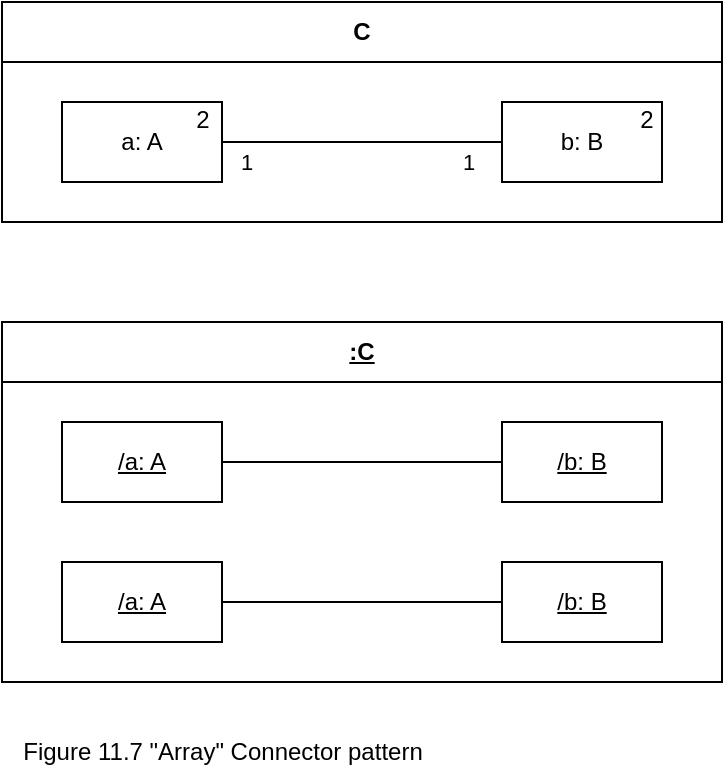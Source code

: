 <mxfile version="21.6.5" type="device">
  <diagram name="Page-1" id="NksZ9QIiQ5LJtVxYfrio">
    <mxGraphModel dx="880" dy="511" grid="1" gridSize="10" guides="1" tooltips="1" connect="1" arrows="1" fold="1" page="1" pageScale="1" pageWidth="1169" pageHeight="827" math="0" shadow="0">
      <root>
        <mxCell id="0" />
        <mxCell id="1" parent="0" />
        <mxCell id="DxjHtmF49w2OF42L33zz-1" value="&lt;b&gt;C&lt;/b&gt;" style="swimlane;fontStyle=0;align=center;verticalAlign=middle;childLayout=stackLayout;horizontal=1;startSize=30;horizontalStack=0;resizeParent=1;resizeParentMax=0;resizeLast=0;collapsible=0;marginBottom=0;html=1;whiteSpace=wrap;" vertex="1" parent="1">
          <mxGeometry width="360" height="110" as="geometry" />
        </mxCell>
        <mxCell id="DxjHtmF49w2OF42L33zz-14" style="edgeStyle=orthogonalEdgeStyle;rounded=0;orthogonalLoop=1;jettySize=auto;html=1;exitX=1;exitY=0.5;exitDx=0;exitDy=0;entryX=0;entryY=0.5;entryDx=0;entryDy=0;endArrow=none;endFill=0;" edge="1" parent="DxjHtmF49w2OF42L33zz-1" source="DxjHtmF49w2OF42L33zz-6" target="DxjHtmF49w2OF42L33zz-13">
          <mxGeometry relative="1" as="geometry" />
        </mxCell>
        <mxCell id="DxjHtmF49w2OF42L33zz-15" value="1" style="edgeLabel;html=1;align=center;verticalAlign=middle;resizable=0;points=[];" vertex="1" connectable="0" parent="DxjHtmF49w2OF42L33zz-14">
          <mxGeometry x="-0.714" y="-1" relative="1" as="geometry">
            <mxPoint x="-8" y="9" as="offset" />
          </mxGeometry>
        </mxCell>
        <mxCell id="DxjHtmF49w2OF42L33zz-16" value="1" style="edgeLabel;html=1;align=center;verticalAlign=middle;resizable=0;points=[];" vertex="1" connectable="0" parent="DxjHtmF49w2OF42L33zz-14">
          <mxGeometry x="0.714" relative="1" as="geometry">
            <mxPoint x="3" y="10" as="offset" />
          </mxGeometry>
        </mxCell>
        <mxCell id="DxjHtmF49w2OF42L33zz-5" value="" style="swimlane;fontStyle=1;align=center;verticalAlign=top;horizontal=1;startSize=0;collapsible=0;marginBottom=0;html=1;strokeColor=none;fillColor=none;whiteSpace=wrap;" vertex="1" parent="DxjHtmF49w2OF42L33zz-1">
          <mxGeometry y="30" width="360" height="80" as="geometry" />
        </mxCell>
        <mxCell id="DxjHtmF49w2OF42L33zz-6" value="a: A" style="html=1;align=center;verticalAlign=middle;rotatable=0;whiteSpace=wrap;" vertex="1" parent="DxjHtmF49w2OF42L33zz-5">
          <mxGeometry width="80" height="40" relative="1" as="geometry">
            <mxPoint x="30" y="20" as="offset" />
          </mxGeometry>
        </mxCell>
        <mxCell id="DxjHtmF49w2OF42L33zz-13" value="b: B" style="html=1;align=center;verticalAlign=middle;rotatable=0;whiteSpace=wrap;" vertex="1" parent="DxjHtmF49w2OF42L33zz-5">
          <mxGeometry width="80" height="40" relative="1" as="geometry">
            <mxPoint x="250" y="20" as="offset" />
          </mxGeometry>
        </mxCell>
        <mxCell id="DxjHtmF49w2OF42L33zz-18" value="2" style="text;html=1;align=center;verticalAlign=middle;resizable=0;points=[];autosize=1;strokeColor=none;fillColor=none;" vertex="1" parent="1">
          <mxGeometry x="85" y="44" width="30" height="30" as="geometry" />
        </mxCell>
        <mxCell id="DxjHtmF49w2OF42L33zz-19" value="2" style="text;html=1;align=center;verticalAlign=middle;resizable=0;points=[];autosize=1;strokeColor=none;fillColor=none;" vertex="1" parent="1">
          <mxGeometry x="307" y="44" width="30" height="30" as="geometry" />
        </mxCell>
        <mxCell id="DxjHtmF49w2OF42L33zz-20" value="&lt;b&gt;&lt;u&gt;:C&lt;/u&gt;&lt;/b&gt;" style="swimlane;fontStyle=0;align=center;verticalAlign=middle;childLayout=stackLayout;horizontal=1;startSize=30;horizontalStack=0;resizeParent=1;resizeParentMax=0;resizeLast=0;collapsible=0;marginBottom=0;html=1;whiteSpace=wrap;" vertex="1" parent="1">
          <mxGeometry y="160" width="360" height="180" as="geometry" />
        </mxCell>
        <mxCell id="DxjHtmF49w2OF42L33zz-24" value="" style="swimlane;fontStyle=1;align=center;verticalAlign=top;horizontal=1;startSize=0;collapsible=0;marginBottom=0;html=1;strokeColor=none;fillColor=none;whiteSpace=wrap;" vertex="1" parent="DxjHtmF49w2OF42L33zz-20">
          <mxGeometry y="30" width="360" height="150" as="geometry" />
        </mxCell>
        <mxCell id="DxjHtmF49w2OF42L33zz-25" value="&lt;u&gt;/a: A&lt;/u&gt;" style="html=1;align=center;verticalAlign=middle;rotatable=0;whiteSpace=wrap;" vertex="1" parent="DxjHtmF49w2OF42L33zz-24">
          <mxGeometry width="80" height="40" relative="1" as="geometry">
            <mxPoint x="30" y="20" as="offset" />
          </mxGeometry>
        </mxCell>
        <mxCell id="DxjHtmF49w2OF42L33zz-26" value="&lt;u&gt;/b: B&lt;/u&gt;" style="html=1;align=center;verticalAlign=middle;rotatable=0;whiteSpace=wrap;" vertex="1" parent="DxjHtmF49w2OF42L33zz-24">
          <mxGeometry width="80" height="40" relative="1" as="geometry">
            <mxPoint x="250" y="20" as="offset" />
          </mxGeometry>
        </mxCell>
        <mxCell id="DxjHtmF49w2OF42L33zz-21" style="edgeStyle=orthogonalEdgeStyle;rounded=0;orthogonalLoop=1;jettySize=auto;html=1;exitX=1;exitY=0.5;exitDx=0;exitDy=0;entryX=0;entryY=0.5;entryDx=0;entryDy=0;endArrow=none;endFill=0;" edge="1" parent="DxjHtmF49w2OF42L33zz-24" source="DxjHtmF49w2OF42L33zz-25" target="DxjHtmF49w2OF42L33zz-26">
          <mxGeometry relative="1" as="geometry" />
        </mxCell>
        <mxCell id="DxjHtmF49w2OF42L33zz-29" value="&lt;u&gt;/b: B&lt;/u&gt;" style="html=1;align=center;verticalAlign=middle;rotatable=0;whiteSpace=wrap;" vertex="1" parent="DxjHtmF49w2OF42L33zz-24">
          <mxGeometry width="80" height="40" relative="1" as="geometry">
            <mxPoint x="250" y="90" as="offset" />
          </mxGeometry>
        </mxCell>
        <mxCell id="DxjHtmF49w2OF42L33zz-30" value="&lt;u&gt;/a: A&lt;/u&gt;" style="html=1;align=center;verticalAlign=middle;rotatable=0;whiteSpace=wrap;" vertex="1" parent="DxjHtmF49w2OF42L33zz-24">
          <mxGeometry width="80" height="40" relative="1" as="geometry">
            <mxPoint x="30" y="90" as="offset" />
          </mxGeometry>
        </mxCell>
        <mxCell id="DxjHtmF49w2OF42L33zz-31" style="edgeStyle=orthogonalEdgeStyle;rounded=0;orthogonalLoop=1;jettySize=auto;html=1;exitX=1;exitY=0.5;exitDx=0;exitDy=0;entryX=0;entryY=0.5;entryDx=0;entryDy=0;endArrow=none;endFill=0;" edge="1" source="DxjHtmF49w2OF42L33zz-30" target="DxjHtmF49w2OF42L33zz-29" parent="DxjHtmF49w2OF42L33zz-24">
          <mxGeometry relative="1" as="geometry" />
        </mxCell>
        <mxCell id="DxjHtmF49w2OF42L33zz-34" value="Figure 11.7 &quot;Array&quot; Connector pattern" style="text;html=1;align=center;verticalAlign=middle;resizable=0;points=[];autosize=1;strokeColor=none;fillColor=none;" vertex="1" parent="1">
          <mxGeometry y="360" width="220" height="30" as="geometry" />
        </mxCell>
      </root>
    </mxGraphModel>
  </diagram>
</mxfile>
